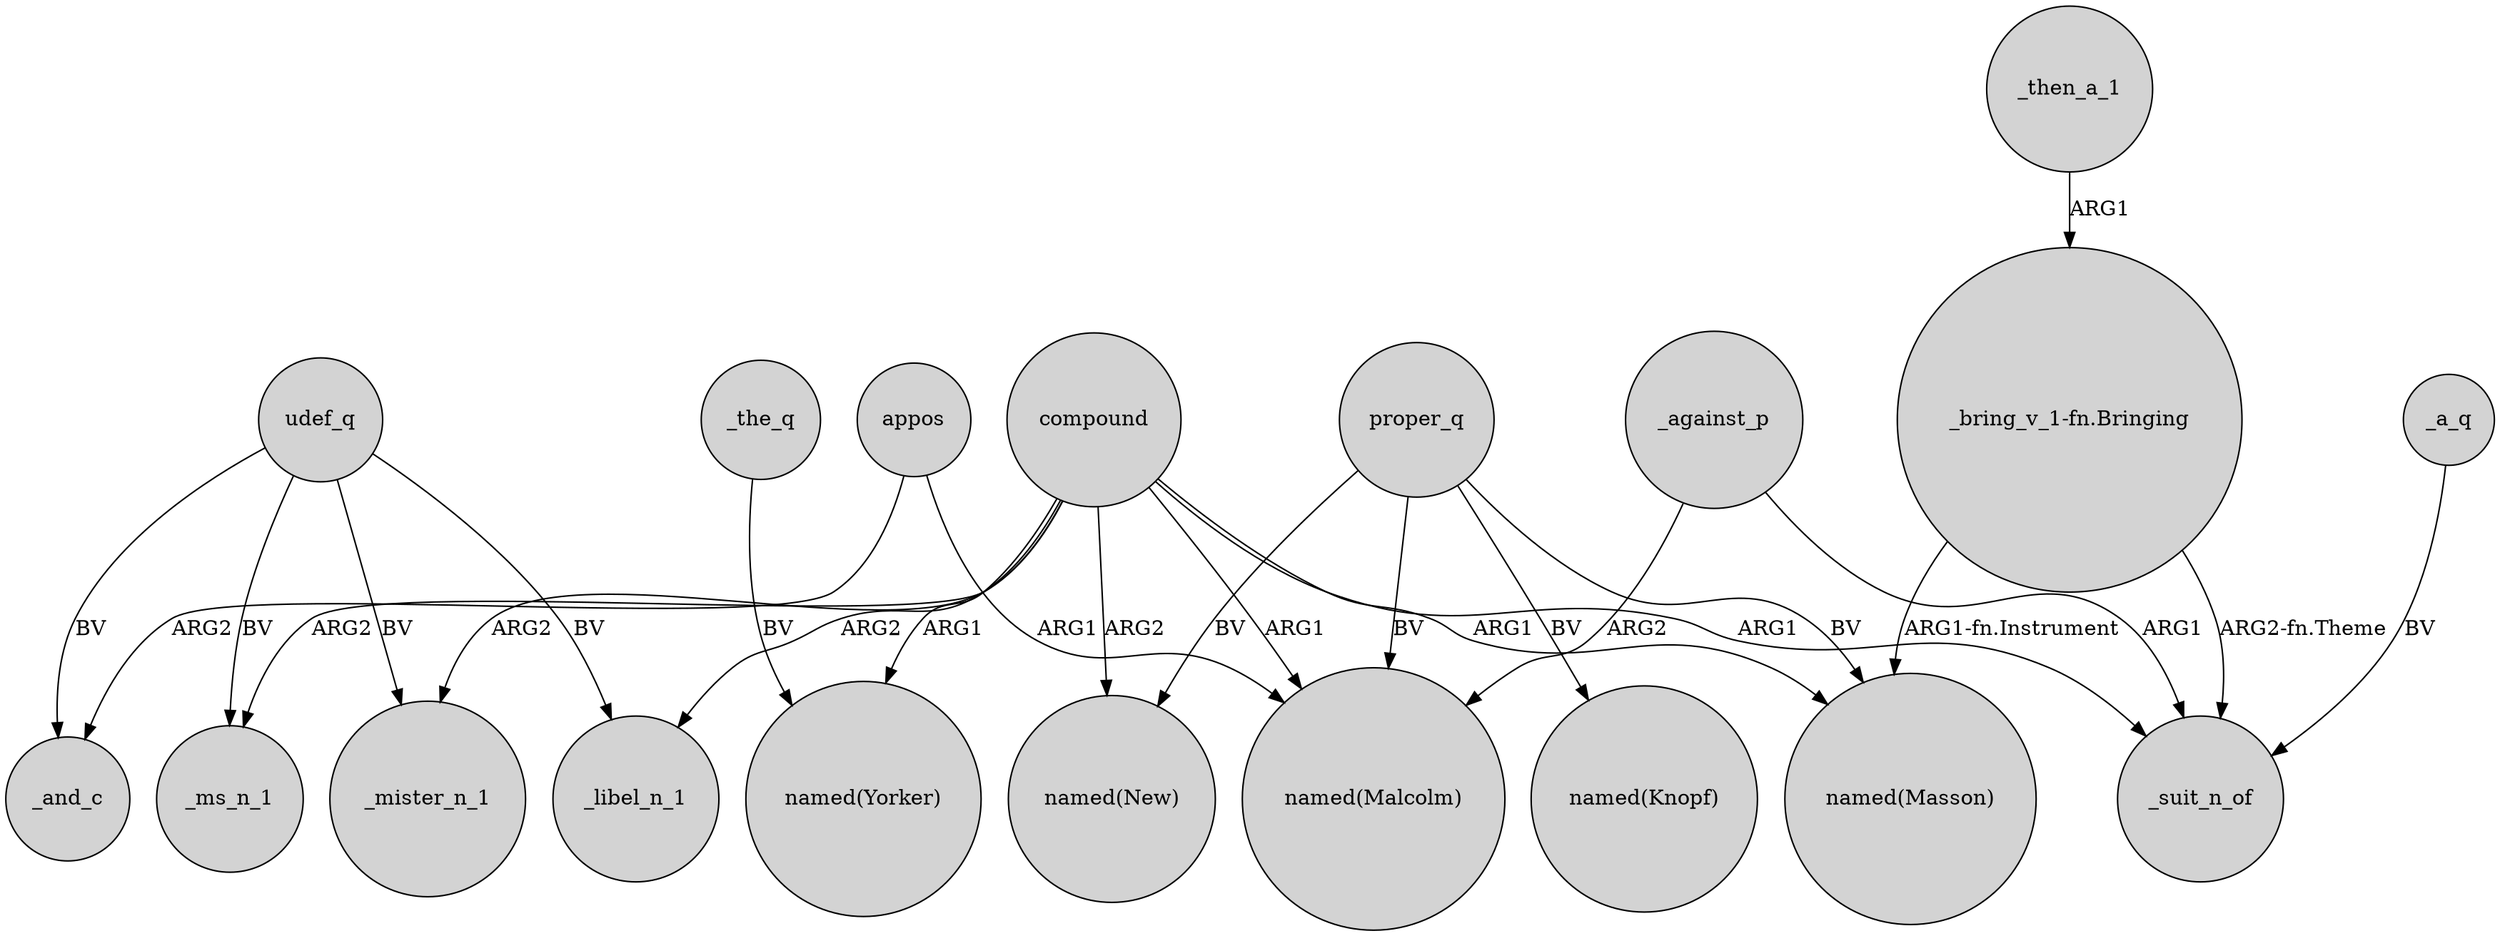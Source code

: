 digraph {
	node [shape=circle style=filled]
	compound -> _libel_n_1 [label=ARG2]
	proper_q -> "named(Malcolm)" [label=BV]
	compound -> "named(New)" [label=ARG2]
	compound -> _suit_n_of [label=ARG1]
	appos -> "named(Malcolm)" [label=ARG1]
	proper_q -> "named(New)" [label=BV]
	"_bring_v_1-fn.Bringing" -> "named(Masson)" [label="ARG1-fn.Instrument"]
	compound -> _mister_n_1 [label=ARG2]
	"_bring_v_1-fn.Bringing" -> _suit_n_of [label="ARG2-fn.Theme"]
	udef_q -> _mister_n_1 [label=BV]
	proper_q -> "named(Knopf)" [label=BV]
	compound -> "named(Yorker)" [label=ARG1]
	_the_q -> "named(Yorker)" [label=BV]
	compound -> _ms_n_1 [label=ARG2]
	udef_q -> _ms_n_1 [label=BV]
	proper_q -> "named(Masson)" [label=BV]
	appos -> _and_c [label=ARG2]
	udef_q -> _libel_n_1 [label=BV]
	compound -> "named(Malcolm)" [label=ARG1]
	_then_a_1 -> "_bring_v_1-fn.Bringing" [label=ARG1]
	_a_q -> _suit_n_of [label=BV]
	_against_p -> _suit_n_of [label=ARG1]
	compound -> "named(Masson)" [label=ARG1]
	udef_q -> _and_c [label=BV]
	_against_p -> "named(Malcolm)" [label=ARG2]
}
